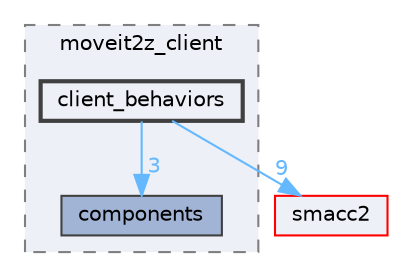 digraph "smacc2_client_library/moveit2z_client/include/moveit2z_client/client_behaviors"
{
 // LATEX_PDF_SIZE
  bgcolor="transparent";
  edge [fontname=Helvetica,fontsize=10,labelfontname=Helvetica,labelfontsize=10];
  node [fontname=Helvetica,fontsize=10,shape=box,height=0.2,width=0.4];
  compound=true
  subgraph clusterdir_55c693f5b0d83a943ddc9c3acdeb6474 {
    graph [ bgcolor="#edf0f7", pencolor="grey50", label="moveit2z_client", fontname=Helvetica,fontsize=10 style="filled,dashed", URL="dir_55c693f5b0d83a943ddc9c3acdeb6474.html",tooltip=""]
  dir_cd64f902c9b092d98530d4bf1695a905 [label="components", fillcolor="#a2b4d6", color="grey25", style="filled", URL="dir_cd64f902c9b092d98530d4bf1695a905.html",tooltip=""];
  dir_001fc25c676e7be8102519b24d62483a [label="client_behaviors", fillcolor="#edf0f7", color="grey25", style="filled,bold", URL="dir_001fc25c676e7be8102519b24d62483a.html",tooltip=""];
  }
  dir_ce4c19d6108cf5285f3105ec9cd73bf1 [label="smacc2", fillcolor="#edf0f7", color="red", style="filled", URL="dir_ce4c19d6108cf5285f3105ec9cd73bf1.html",tooltip=""];
  dir_001fc25c676e7be8102519b24d62483a->dir_cd64f902c9b092d98530d4bf1695a905 [headlabel="3", labeldistance=1.5 headhref="dir_000016_000024.html" color="steelblue1" fontcolor="steelblue1"];
  dir_001fc25c676e7be8102519b24d62483a->dir_ce4c19d6108cf5285f3105ec9cd73bf1 [headlabel="9", labeldistance=1.5 headhref="dir_000016_000105.html" color="steelblue1" fontcolor="steelblue1"];
}
